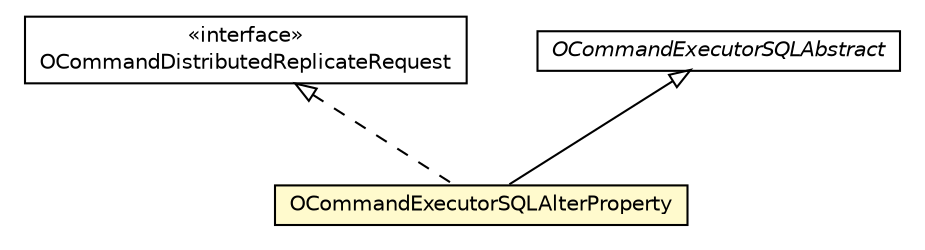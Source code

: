 #!/usr/local/bin/dot
#
# Class diagram 
# Generated by UMLGraph version R5_6-24-gf6e263 (http://www.umlgraph.org/)
#

digraph G {
	edge [fontname="Helvetica",fontsize=10,labelfontname="Helvetica",labelfontsize=10];
	node [fontname="Helvetica",fontsize=10,shape=plaintext];
	nodesep=0.25;
	ranksep=0.5;
	// com.orientechnologies.orient.core.command.OCommandDistributedReplicateRequest
	c1000339 [label=<<table title="com.orientechnologies.orient.core.command.OCommandDistributedReplicateRequest" border="0" cellborder="1" cellspacing="0" cellpadding="2" port="p" href="../command/OCommandDistributedReplicateRequest.html">
		<tr><td><table border="0" cellspacing="0" cellpadding="1">
<tr><td align="center" balign="center"> &#171;interface&#187; </td></tr>
<tr><td align="center" balign="center"> OCommandDistributedReplicateRequest </td></tr>
		</table></td></tr>
		</table>>, URL="../command/OCommandDistributedReplicateRequest.html", fontname="Helvetica", fontcolor="black", fontsize=10.0];
	// com.orientechnologies.orient.core.sql.OCommandExecutorSQLAbstract
	c1000436 [label=<<table title="com.orientechnologies.orient.core.sql.OCommandExecutorSQLAbstract" border="0" cellborder="1" cellspacing="0" cellpadding="2" port="p" href="./OCommandExecutorSQLAbstract.html">
		<tr><td><table border="0" cellspacing="0" cellpadding="1">
<tr><td align="center" balign="center"><font face="Helvetica-Oblique"> OCommandExecutorSQLAbstract </font></td></tr>
		</table></td></tr>
		</table>>, URL="./OCommandExecutorSQLAbstract.html", fontname="Helvetica", fontcolor="black", fontsize=10.0];
	// com.orientechnologies.orient.core.sql.OCommandExecutorSQLAlterProperty
	c1000446 [label=<<table title="com.orientechnologies.orient.core.sql.OCommandExecutorSQLAlterProperty" border="0" cellborder="1" cellspacing="0" cellpadding="2" port="p" bgcolor="lemonChiffon" href="./OCommandExecutorSQLAlterProperty.html">
		<tr><td><table border="0" cellspacing="0" cellpadding="1">
<tr><td align="center" balign="center"> OCommandExecutorSQLAlterProperty </td></tr>
		</table></td></tr>
		</table>>, URL="./OCommandExecutorSQLAlterProperty.html", fontname="Helvetica", fontcolor="black", fontsize=10.0];
	//com.orientechnologies.orient.core.sql.OCommandExecutorSQLAlterProperty extends com.orientechnologies.orient.core.sql.OCommandExecutorSQLAbstract
	c1000436:p -> c1000446:p [dir=back,arrowtail=empty];
	//com.orientechnologies.orient.core.sql.OCommandExecutorSQLAlterProperty implements com.orientechnologies.orient.core.command.OCommandDistributedReplicateRequest
	c1000339:p -> c1000446:p [dir=back,arrowtail=empty,style=dashed];
}

